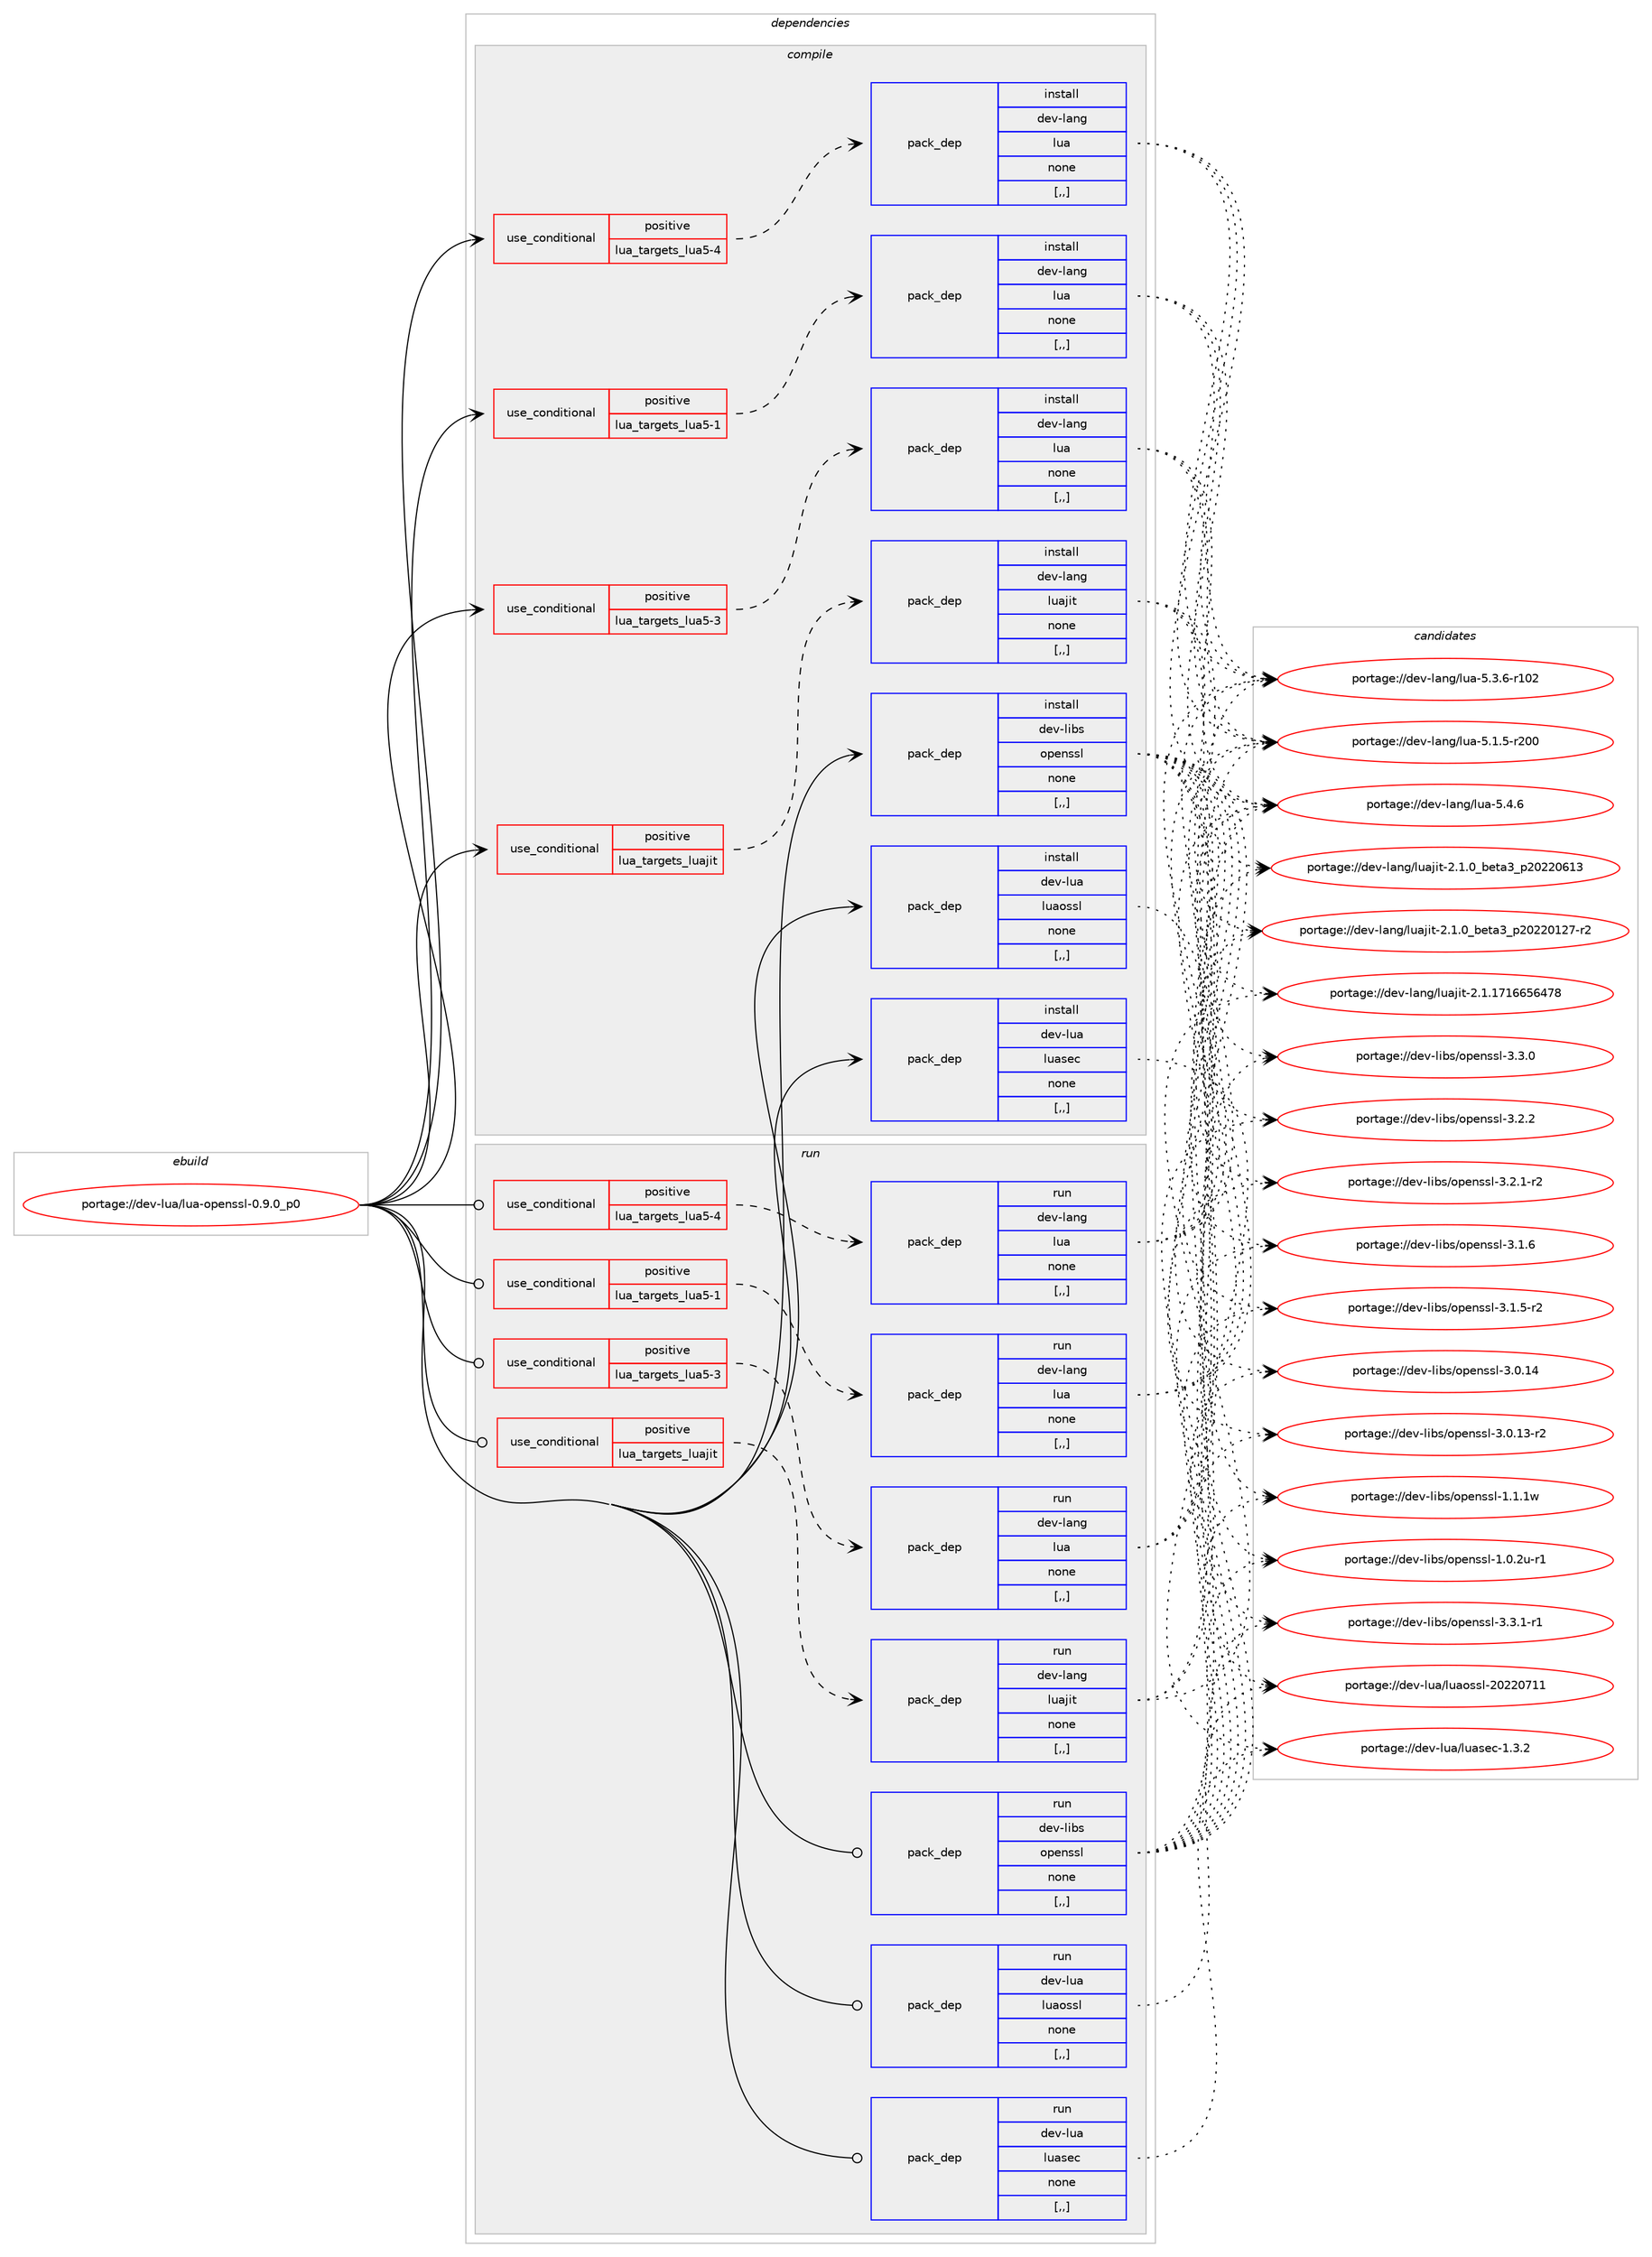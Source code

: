 digraph prolog {

# *************
# Graph options
# *************

newrank=true;
concentrate=true;
compound=true;
graph [rankdir=LR,fontname=Helvetica,fontsize=10,ranksep=1.5];#, ranksep=2.5, nodesep=0.2];
edge  [arrowhead=vee];
node  [fontname=Helvetica,fontsize=10];

# **********
# The ebuild
# **********

subgraph cluster_leftcol {
color=gray;
label=<<i>ebuild</i>>;
id [label="portage://dev-lua/lua-openssl-0.9.0_p0", color=red, width=4, href="../dev-lua/lua-openssl-0.9.0_p0.svg"];
}

# ****************
# The dependencies
# ****************

subgraph cluster_midcol {
color=gray;
label=<<i>dependencies</i>>;
subgraph cluster_compile {
fillcolor="#eeeeee";
style=filled;
label=<<i>compile</i>>;
subgraph cond29028 {
dependency116556 [label=<<TABLE BORDER="0" CELLBORDER="1" CELLSPACING="0" CELLPADDING="4"><TR><TD ROWSPAN="3" CELLPADDING="10">use_conditional</TD></TR><TR><TD>positive</TD></TR><TR><TD>lua_targets_lua5-1</TD></TR></TABLE>>, shape=none, color=red];
subgraph pack86329 {
dependency116557 [label=<<TABLE BORDER="0" CELLBORDER="1" CELLSPACING="0" CELLPADDING="4" WIDTH="220"><TR><TD ROWSPAN="6" CELLPADDING="30">pack_dep</TD></TR><TR><TD WIDTH="110">install</TD></TR><TR><TD>dev-lang</TD></TR><TR><TD>lua</TD></TR><TR><TD>none</TD></TR><TR><TD>[,,]</TD></TR></TABLE>>, shape=none, color=blue];
}
dependency116556:e -> dependency116557:w [weight=20,style="dashed",arrowhead="vee"];
}
id:e -> dependency116556:w [weight=20,style="solid",arrowhead="vee"];
subgraph cond29029 {
dependency116558 [label=<<TABLE BORDER="0" CELLBORDER="1" CELLSPACING="0" CELLPADDING="4"><TR><TD ROWSPAN="3" CELLPADDING="10">use_conditional</TD></TR><TR><TD>positive</TD></TR><TR><TD>lua_targets_lua5-3</TD></TR></TABLE>>, shape=none, color=red];
subgraph pack86330 {
dependency116559 [label=<<TABLE BORDER="0" CELLBORDER="1" CELLSPACING="0" CELLPADDING="4" WIDTH="220"><TR><TD ROWSPAN="6" CELLPADDING="30">pack_dep</TD></TR><TR><TD WIDTH="110">install</TD></TR><TR><TD>dev-lang</TD></TR><TR><TD>lua</TD></TR><TR><TD>none</TD></TR><TR><TD>[,,]</TD></TR></TABLE>>, shape=none, color=blue];
}
dependency116558:e -> dependency116559:w [weight=20,style="dashed",arrowhead="vee"];
}
id:e -> dependency116558:w [weight=20,style="solid",arrowhead="vee"];
subgraph cond29030 {
dependency116560 [label=<<TABLE BORDER="0" CELLBORDER="1" CELLSPACING="0" CELLPADDING="4"><TR><TD ROWSPAN="3" CELLPADDING="10">use_conditional</TD></TR><TR><TD>positive</TD></TR><TR><TD>lua_targets_lua5-4</TD></TR></TABLE>>, shape=none, color=red];
subgraph pack86331 {
dependency116561 [label=<<TABLE BORDER="0" CELLBORDER="1" CELLSPACING="0" CELLPADDING="4" WIDTH="220"><TR><TD ROWSPAN="6" CELLPADDING="30">pack_dep</TD></TR><TR><TD WIDTH="110">install</TD></TR><TR><TD>dev-lang</TD></TR><TR><TD>lua</TD></TR><TR><TD>none</TD></TR><TR><TD>[,,]</TD></TR></TABLE>>, shape=none, color=blue];
}
dependency116560:e -> dependency116561:w [weight=20,style="dashed",arrowhead="vee"];
}
id:e -> dependency116560:w [weight=20,style="solid",arrowhead="vee"];
subgraph cond29031 {
dependency116562 [label=<<TABLE BORDER="0" CELLBORDER="1" CELLSPACING="0" CELLPADDING="4"><TR><TD ROWSPAN="3" CELLPADDING="10">use_conditional</TD></TR><TR><TD>positive</TD></TR><TR><TD>lua_targets_luajit</TD></TR></TABLE>>, shape=none, color=red];
subgraph pack86332 {
dependency116563 [label=<<TABLE BORDER="0" CELLBORDER="1" CELLSPACING="0" CELLPADDING="4" WIDTH="220"><TR><TD ROWSPAN="6" CELLPADDING="30">pack_dep</TD></TR><TR><TD WIDTH="110">install</TD></TR><TR><TD>dev-lang</TD></TR><TR><TD>luajit</TD></TR><TR><TD>none</TD></TR><TR><TD>[,,]</TD></TR></TABLE>>, shape=none, color=blue];
}
dependency116562:e -> dependency116563:w [weight=20,style="dashed",arrowhead="vee"];
}
id:e -> dependency116562:w [weight=20,style="solid",arrowhead="vee"];
subgraph pack86333 {
dependency116564 [label=<<TABLE BORDER="0" CELLBORDER="1" CELLSPACING="0" CELLPADDING="4" WIDTH="220"><TR><TD ROWSPAN="6" CELLPADDING="30">pack_dep</TD></TR><TR><TD WIDTH="110">install</TD></TR><TR><TD>dev-libs</TD></TR><TR><TD>openssl</TD></TR><TR><TD>none</TD></TR><TR><TD>[,,]</TD></TR></TABLE>>, shape=none, color=blue];
}
id:e -> dependency116564:w [weight=20,style="solid",arrowhead="vee"];
subgraph pack86334 {
dependency116565 [label=<<TABLE BORDER="0" CELLBORDER="1" CELLSPACING="0" CELLPADDING="4" WIDTH="220"><TR><TD ROWSPAN="6" CELLPADDING="30">pack_dep</TD></TR><TR><TD WIDTH="110">install</TD></TR><TR><TD>dev-lua</TD></TR><TR><TD>luaossl</TD></TR><TR><TD>none</TD></TR><TR><TD>[,,]</TD></TR></TABLE>>, shape=none, color=blue];
}
id:e -> dependency116565:w [weight=20,style="solid",arrowhead="vee"];
subgraph pack86335 {
dependency116566 [label=<<TABLE BORDER="0" CELLBORDER="1" CELLSPACING="0" CELLPADDING="4" WIDTH="220"><TR><TD ROWSPAN="6" CELLPADDING="30">pack_dep</TD></TR><TR><TD WIDTH="110">install</TD></TR><TR><TD>dev-lua</TD></TR><TR><TD>luasec</TD></TR><TR><TD>none</TD></TR><TR><TD>[,,]</TD></TR></TABLE>>, shape=none, color=blue];
}
id:e -> dependency116566:w [weight=20,style="solid",arrowhead="vee"];
}
subgraph cluster_compileandrun {
fillcolor="#eeeeee";
style=filled;
label=<<i>compile and run</i>>;
}
subgraph cluster_run {
fillcolor="#eeeeee";
style=filled;
label=<<i>run</i>>;
subgraph cond29032 {
dependency116567 [label=<<TABLE BORDER="0" CELLBORDER="1" CELLSPACING="0" CELLPADDING="4"><TR><TD ROWSPAN="3" CELLPADDING="10">use_conditional</TD></TR><TR><TD>positive</TD></TR><TR><TD>lua_targets_lua5-1</TD></TR></TABLE>>, shape=none, color=red];
subgraph pack86336 {
dependency116568 [label=<<TABLE BORDER="0" CELLBORDER="1" CELLSPACING="0" CELLPADDING="4" WIDTH="220"><TR><TD ROWSPAN="6" CELLPADDING="30">pack_dep</TD></TR><TR><TD WIDTH="110">run</TD></TR><TR><TD>dev-lang</TD></TR><TR><TD>lua</TD></TR><TR><TD>none</TD></TR><TR><TD>[,,]</TD></TR></TABLE>>, shape=none, color=blue];
}
dependency116567:e -> dependency116568:w [weight=20,style="dashed",arrowhead="vee"];
}
id:e -> dependency116567:w [weight=20,style="solid",arrowhead="odot"];
subgraph cond29033 {
dependency116569 [label=<<TABLE BORDER="0" CELLBORDER="1" CELLSPACING="0" CELLPADDING="4"><TR><TD ROWSPAN="3" CELLPADDING="10">use_conditional</TD></TR><TR><TD>positive</TD></TR><TR><TD>lua_targets_lua5-3</TD></TR></TABLE>>, shape=none, color=red];
subgraph pack86337 {
dependency116570 [label=<<TABLE BORDER="0" CELLBORDER="1" CELLSPACING="0" CELLPADDING="4" WIDTH="220"><TR><TD ROWSPAN="6" CELLPADDING="30">pack_dep</TD></TR><TR><TD WIDTH="110">run</TD></TR><TR><TD>dev-lang</TD></TR><TR><TD>lua</TD></TR><TR><TD>none</TD></TR><TR><TD>[,,]</TD></TR></TABLE>>, shape=none, color=blue];
}
dependency116569:e -> dependency116570:w [weight=20,style="dashed",arrowhead="vee"];
}
id:e -> dependency116569:w [weight=20,style="solid",arrowhead="odot"];
subgraph cond29034 {
dependency116571 [label=<<TABLE BORDER="0" CELLBORDER="1" CELLSPACING="0" CELLPADDING="4"><TR><TD ROWSPAN="3" CELLPADDING="10">use_conditional</TD></TR><TR><TD>positive</TD></TR><TR><TD>lua_targets_lua5-4</TD></TR></TABLE>>, shape=none, color=red];
subgraph pack86338 {
dependency116572 [label=<<TABLE BORDER="0" CELLBORDER="1" CELLSPACING="0" CELLPADDING="4" WIDTH="220"><TR><TD ROWSPAN="6" CELLPADDING="30">pack_dep</TD></TR><TR><TD WIDTH="110">run</TD></TR><TR><TD>dev-lang</TD></TR><TR><TD>lua</TD></TR><TR><TD>none</TD></TR><TR><TD>[,,]</TD></TR></TABLE>>, shape=none, color=blue];
}
dependency116571:e -> dependency116572:w [weight=20,style="dashed",arrowhead="vee"];
}
id:e -> dependency116571:w [weight=20,style="solid",arrowhead="odot"];
subgraph cond29035 {
dependency116573 [label=<<TABLE BORDER="0" CELLBORDER="1" CELLSPACING="0" CELLPADDING="4"><TR><TD ROWSPAN="3" CELLPADDING="10">use_conditional</TD></TR><TR><TD>positive</TD></TR><TR><TD>lua_targets_luajit</TD></TR></TABLE>>, shape=none, color=red];
subgraph pack86339 {
dependency116574 [label=<<TABLE BORDER="0" CELLBORDER="1" CELLSPACING="0" CELLPADDING="4" WIDTH="220"><TR><TD ROWSPAN="6" CELLPADDING="30">pack_dep</TD></TR><TR><TD WIDTH="110">run</TD></TR><TR><TD>dev-lang</TD></TR><TR><TD>luajit</TD></TR><TR><TD>none</TD></TR><TR><TD>[,,]</TD></TR></TABLE>>, shape=none, color=blue];
}
dependency116573:e -> dependency116574:w [weight=20,style="dashed",arrowhead="vee"];
}
id:e -> dependency116573:w [weight=20,style="solid",arrowhead="odot"];
subgraph pack86340 {
dependency116575 [label=<<TABLE BORDER="0" CELLBORDER="1" CELLSPACING="0" CELLPADDING="4" WIDTH="220"><TR><TD ROWSPAN="6" CELLPADDING="30">pack_dep</TD></TR><TR><TD WIDTH="110">run</TD></TR><TR><TD>dev-libs</TD></TR><TR><TD>openssl</TD></TR><TR><TD>none</TD></TR><TR><TD>[,,]</TD></TR></TABLE>>, shape=none, color=blue];
}
id:e -> dependency116575:w [weight=20,style="solid",arrowhead="odot"];
subgraph pack86341 {
dependency116576 [label=<<TABLE BORDER="0" CELLBORDER="1" CELLSPACING="0" CELLPADDING="4" WIDTH="220"><TR><TD ROWSPAN="6" CELLPADDING="30">pack_dep</TD></TR><TR><TD WIDTH="110">run</TD></TR><TR><TD>dev-lua</TD></TR><TR><TD>luaossl</TD></TR><TR><TD>none</TD></TR><TR><TD>[,,]</TD></TR></TABLE>>, shape=none, color=blue];
}
id:e -> dependency116576:w [weight=20,style="solid",arrowhead="odot"];
subgraph pack86342 {
dependency116577 [label=<<TABLE BORDER="0" CELLBORDER="1" CELLSPACING="0" CELLPADDING="4" WIDTH="220"><TR><TD ROWSPAN="6" CELLPADDING="30">pack_dep</TD></TR><TR><TD WIDTH="110">run</TD></TR><TR><TD>dev-lua</TD></TR><TR><TD>luasec</TD></TR><TR><TD>none</TD></TR><TR><TD>[,,]</TD></TR></TABLE>>, shape=none, color=blue];
}
id:e -> dependency116577:w [weight=20,style="solid",arrowhead="odot"];
}
}

# **************
# The candidates
# **************

subgraph cluster_choices {
rank=same;
color=gray;
label=<<i>candidates</i>>;

subgraph choice86329 {
color=black;
nodesep=1;
choice10010111845108971101034710811797455346524654 [label="portage://dev-lang/lua-5.4.6", color=red, width=4,href="../dev-lang/lua-5.4.6.svg"];
choice1001011184510897110103471081179745534651465445114494850 [label="portage://dev-lang/lua-5.3.6-r102", color=red, width=4,href="../dev-lang/lua-5.3.6-r102.svg"];
choice1001011184510897110103471081179745534649465345114504848 [label="portage://dev-lang/lua-5.1.5-r200", color=red, width=4,href="../dev-lang/lua-5.1.5-r200.svg"];
dependency116557:e -> choice10010111845108971101034710811797455346524654:w [style=dotted,weight="100"];
dependency116557:e -> choice1001011184510897110103471081179745534651465445114494850:w [style=dotted,weight="100"];
dependency116557:e -> choice1001011184510897110103471081179745534649465345114504848:w [style=dotted,weight="100"];
}
subgraph choice86330 {
color=black;
nodesep=1;
choice10010111845108971101034710811797455346524654 [label="portage://dev-lang/lua-5.4.6", color=red, width=4,href="../dev-lang/lua-5.4.6.svg"];
choice1001011184510897110103471081179745534651465445114494850 [label="portage://dev-lang/lua-5.3.6-r102", color=red, width=4,href="../dev-lang/lua-5.3.6-r102.svg"];
choice1001011184510897110103471081179745534649465345114504848 [label="portage://dev-lang/lua-5.1.5-r200", color=red, width=4,href="../dev-lang/lua-5.1.5-r200.svg"];
dependency116559:e -> choice10010111845108971101034710811797455346524654:w [style=dotted,weight="100"];
dependency116559:e -> choice1001011184510897110103471081179745534651465445114494850:w [style=dotted,weight="100"];
dependency116559:e -> choice1001011184510897110103471081179745534649465345114504848:w [style=dotted,weight="100"];
}
subgraph choice86331 {
color=black;
nodesep=1;
choice10010111845108971101034710811797455346524654 [label="portage://dev-lang/lua-5.4.6", color=red, width=4,href="../dev-lang/lua-5.4.6.svg"];
choice1001011184510897110103471081179745534651465445114494850 [label="portage://dev-lang/lua-5.3.6-r102", color=red, width=4,href="../dev-lang/lua-5.3.6-r102.svg"];
choice1001011184510897110103471081179745534649465345114504848 [label="portage://dev-lang/lua-5.1.5-r200", color=red, width=4,href="../dev-lang/lua-5.1.5-r200.svg"];
dependency116561:e -> choice10010111845108971101034710811797455346524654:w [style=dotted,weight="100"];
dependency116561:e -> choice1001011184510897110103471081179745534651465445114494850:w [style=dotted,weight="100"];
dependency116561:e -> choice1001011184510897110103471081179745534649465345114504848:w [style=dotted,weight="100"];
}
subgraph choice86332 {
color=black;
nodesep=1;
choice10010111845108971101034710811797106105116455046494649554954545354525556 [label="portage://dev-lang/luajit-2.1.1716656478", color=red, width=4,href="../dev-lang/luajit-2.1.1716656478.svg"];
choice1001011184510897110103471081179710610511645504649464895981011169751951125048505048544951 [label="portage://dev-lang/luajit-2.1.0_beta3_p20220613", color=red, width=4,href="../dev-lang/luajit-2.1.0_beta3_p20220613.svg"];
choice10010111845108971101034710811797106105116455046494648959810111697519511250485050484950554511450 [label="portage://dev-lang/luajit-2.1.0_beta3_p20220127-r2", color=red, width=4,href="../dev-lang/luajit-2.1.0_beta3_p20220127-r2.svg"];
dependency116563:e -> choice10010111845108971101034710811797106105116455046494649554954545354525556:w [style=dotted,weight="100"];
dependency116563:e -> choice1001011184510897110103471081179710610511645504649464895981011169751951125048505048544951:w [style=dotted,weight="100"];
dependency116563:e -> choice10010111845108971101034710811797106105116455046494648959810111697519511250485050484950554511450:w [style=dotted,weight="100"];
}
subgraph choice86333 {
color=black;
nodesep=1;
choice1001011184510810598115471111121011101151151084551465146494511449 [label="portage://dev-libs/openssl-3.3.1-r1", color=red, width=4,href="../dev-libs/openssl-3.3.1-r1.svg"];
choice100101118451081059811547111112101110115115108455146514648 [label="portage://dev-libs/openssl-3.3.0", color=red, width=4,href="../dev-libs/openssl-3.3.0.svg"];
choice100101118451081059811547111112101110115115108455146504650 [label="portage://dev-libs/openssl-3.2.2", color=red, width=4,href="../dev-libs/openssl-3.2.2.svg"];
choice1001011184510810598115471111121011101151151084551465046494511450 [label="portage://dev-libs/openssl-3.2.1-r2", color=red, width=4,href="../dev-libs/openssl-3.2.1-r2.svg"];
choice100101118451081059811547111112101110115115108455146494654 [label="portage://dev-libs/openssl-3.1.6", color=red, width=4,href="../dev-libs/openssl-3.1.6.svg"];
choice1001011184510810598115471111121011101151151084551464946534511450 [label="portage://dev-libs/openssl-3.1.5-r2", color=red, width=4,href="../dev-libs/openssl-3.1.5-r2.svg"];
choice10010111845108105981154711111210111011511510845514648464952 [label="portage://dev-libs/openssl-3.0.14", color=red, width=4,href="../dev-libs/openssl-3.0.14.svg"];
choice100101118451081059811547111112101110115115108455146484649514511450 [label="portage://dev-libs/openssl-3.0.13-r2", color=red, width=4,href="../dev-libs/openssl-3.0.13-r2.svg"];
choice100101118451081059811547111112101110115115108454946494649119 [label="portage://dev-libs/openssl-1.1.1w", color=red, width=4,href="../dev-libs/openssl-1.1.1w.svg"];
choice1001011184510810598115471111121011101151151084549464846501174511449 [label="portage://dev-libs/openssl-1.0.2u-r1", color=red, width=4,href="../dev-libs/openssl-1.0.2u-r1.svg"];
dependency116564:e -> choice1001011184510810598115471111121011101151151084551465146494511449:w [style=dotted,weight="100"];
dependency116564:e -> choice100101118451081059811547111112101110115115108455146514648:w [style=dotted,weight="100"];
dependency116564:e -> choice100101118451081059811547111112101110115115108455146504650:w [style=dotted,weight="100"];
dependency116564:e -> choice1001011184510810598115471111121011101151151084551465046494511450:w [style=dotted,weight="100"];
dependency116564:e -> choice100101118451081059811547111112101110115115108455146494654:w [style=dotted,weight="100"];
dependency116564:e -> choice1001011184510810598115471111121011101151151084551464946534511450:w [style=dotted,weight="100"];
dependency116564:e -> choice10010111845108105981154711111210111011511510845514648464952:w [style=dotted,weight="100"];
dependency116564:e -> choice100101118451081059811547111112101110115115108455146484649514511450:w [style=dotted,weight="100"];
dependency116564:e -> choice100101118451081059811547111112101110115115108454946494649119:w [style=dotted,weight="100"];
dependency116564:e -> choice1001011184510810598115471111121011101151151084549464846501174511449:w [style=dotted,weight="100"];
}
subgraph choice86334 {
color=black;
nodesep=1;
choice10010111845108117974710811797111115115108455048505048554949 [label="portage://dev-lua/luaossl-20220711", color=red, width=4,href="../dev-lua/luaossl-20220711.svg"];
dependency116565:e -> choice10010111845108117974710811797111115115108455048505048554949:w [style=dotted,weight="100"];
}
subgraph choice86335 {
color=black;
nodesep=1;
choice1001011184510811797471081179711510199454946514650 [label="portage://dev-lua/luasec-1.3.2", color=red, width=4,href="../dev-lua/luasec-1.3.2.svg"];
dependency116566:e -> choice1001011184510811797471081179711510199454946514650:w [style=dotted,weight="100"];
}
subgraph choice86336 {
color=black;
nodesep=1;
choice10010111845108971101034710811797455346524654 [label="portage://dev-lang/lua-5.4.6", color=red, width=4,href="../dev-lang/lua-5.4.6.svg"];
choice1001011184510897110103471081179745534651465445114494850 [label="portage://dev-lang/lua-5.3.6-r102", color=red, width=4,href="../dev-lang/lua-5.3.6-r102.svg"];
choice1001011184510897110103471081179745534649465345114504848 [label="portage://dev-lang/lua-5.1.5-r200", color=red, width=4,href="../dev-lang/lua-5.1.5-r200.svg"];
dependency116568:e -> choice10010111845108971101034710811797455346524654:w [style=dotted,weight="100"];
dependency116568:e -> choice1001011184510897110103471081179745534651465445114494850:w [style=dotted,weight="100"];
dependency116568:e -> choice1001011184510897110103471081179745534649465345114504848:w [style=dotted,weight="100"];
}
subgraph choice86337 {
color=black;
nodesep=1;
choice10010111845108971101034710811797455346524654 [label="portage://dev-lang/lua-5.4.6", color=red, width=4,href="../dev-lang/lua-5.4.6.svg"];
choice1001011184510897110103471081179745534651465445114494850 [label="portage://dev-lang/lua-5.3.6-r102", color=red, width=4,href="../dev-lang/lua-5.3.6-r102.svg"];
choice1001011184510897110103471081179745534649465345114504848 [label="portage://dev-lang/lua-5.1.5-r200", color=red, width=4,href="../dev-lang/lua-5.1.5-r200.svg"];
dependency116570:e -> choice10010111845108971101034710811797455346524654:w [style=dotted,weight="100"];
dependency116570:e -> choice1001011184510897110103471081179745534651465445114494850:w [style=dotted,weight="100"];
dependency116570:e -> choice1001011184510897110103471081179745534649465345114504848:w [style=dotted,weight="100"];
}
subgraph choice86338 {
color=black;
nodesep=1;
choice10010111845108971101034710811797455346524654 [label="portage://dev-lang/lua-5.4.6", color=red, width=4,href="../dev-lang/lua-5.4.6.svg"];
choice1001011184510897110103471081179745534651465445114494850 [label="portage://dev-lang/lua-5.3.6-r102", color=red, width=4,href="../dev-lang/lua-5.3.6-r102.svg"];
choice1001011184510897110103471081179745534649465345114504848 [label="portage://dev-lang/lua-5.1.5-r200", color=red, width=4,href="../dev-lang/lua-5.1.5-r200.svg"];
dependency116572:e -> choice10010111845108971101034710811797455346524654:w [style=dotted,weight="100"];
dependency116572:e -> choice1001011184510897110103471081179745534651465445114494850:w [style=dotted,weight="100"];
dependency116572:e -> choice1001011184510897110103471081179745534649465345114504848:w [style=dotted,weight="100"];
}
subgraph choice86339 {
color=black;
nodesep=1;
choice10010111845108971101034710811797106105116455046494649554954545354525556 [label="portage://dev-lang/luajit-2.1.1716656478", color=red, width=4,href="../dev-lang/luajit-2.1.1716656478.svg"];
choice1001011184510897110103471081179710610511645504649464895981011169751951125048505048544951 [label="portage://dev-lang/luajit-2.1.0_beta3_p20220613", color=red, width=4,href="../dev-lang/luajit-2.1.0_beta3_p20220613.svg"];
choice10010111845108971101034710811797106105116455046494648959810111697519511250485050484950554511450 [label="portage://dev-lang/luajit-2.1.0_beta3_p20220127-r2", color=red, width=4,href="../dev-lang/luajit-2.1.0_beta3_p20220127-r2.svg"];
dependency116574:e -> choice10010111845108971101034710811797106105116455046494649554954545354525556:w [style=dotted,weight="100"];
dependency116574:e -> choice1001011184510897110103471081179710610511645504649464895981011169751951125048505048544951:w [style=dotted,weight="100"];
dependency116574:e -> choice10010111845108971101034710811797106105116455046494648959810111697519511250485050484950554511450:w [style=dotted,weight="100"];
}
subgraph choice86340 {
color=black;
nodesep=1;
choice1001011184510810598115471111121011101151151084551465146494511449 [label="portage://dev-libs/openssl-3.3.1-r1", color=red, width=4,href="../dev-libs/openssl-3.3.1-r1.svg"];
choice100101118451081059811547111112101110115115108455146514648 [label="portage://dev-libs/openssl-3.3.0", color=red, width=4,href="../dev-libs/openssl-3.3.0.svg"];
choice100101118451081059811547111112101110115115108455146504650 [label="portage://dev-libs/openssl-3.2.2", color=red, width=4,href="../dev-libs/openssl-3.2.2.svg"];
choice1001011184510810598115471111121011101151151084551465046494511450 [label="portage://dev-libs/openssl-3.2.1-r2", color=red, width=4,href="../dev-libs/openssl-3.2.1-r2.svg"];
choice100101118451081059811547111112101110115115108455146494654 [label="portage://dev-libs/openssl-3.1.6", color=red, width=4,href="../dev-libs/openssl-3.1.6.svg"];
choice1001011184510810598115471111121011101151151084551464946534511450 [label="portage://dev-libs/openssl-3.1.5-r2", color=red, width=4,href="../dev-libs/openssl-3.1.5-r2.svg"];
choice10010111845108105981154711111210111011511510845514648464952 [label="portage://dev-libs/openssl-3.0.14", color=red, width=4,href="../dev-libs/openssl-3.0.14.svg"];
choice100101118451081059811547111112101110115115108455146484649514511450 [label="portage://dev-libs/openssl-3.0.13-r2", color=red, width=4,href="../dev-libs/openssl-3.0.13-r2.svg"];
choice100101118451081059811547111112101110115115108454946494649119 [label="portage://dev-libs/openssl-1.1.1w", color=red, width=4,href="../dev-libs/openssl-1.1.1w.svg"];
choice1001011184510810598115471111121011101151151084549464846501174511449 [label="portage://dev-libs/openssl-1.0.2u-r1", color=red, width=4,href="../dev-libs/openssl-1.0.2u-r1.svg"];
dependency116575:e -> choice1001011184510810598115471111121011101151151084551465146494511449:w [style=dotted,weight="100"];
dependency116575:e -> choice100101118451081059811547111112101110115115108455146514648:w [style=dotted,weight="100"];
dependency116575:e -> choice100101118451081059811547111112101110115115108455146504650:w [style=dotted,weight="100"];
dependency116575:e -> choice1001011184510810598115471111121011101151151084551465046494511450:w [style=dotted,weight="100"];
dependency116575:e -> choice100101118451081059811547111112101110115115108455146494654:w [style=dotted,weight="100"];
dependency116575:e -> choice1001011184510810598115471111121011101151151084551464946534511450:w [style=dotted,weight="100"];
dependency116575:e -> choice10010111845108105981154711111210111011511510845514648464952:w [style=dotted,weight="100"];
dependency116575:e -> choice100101118451081059811547111112101110115115108455146484649514511450:w [style=dotted,weight="100"];
dependency116575:e -> choice100101118451081059811547111112101110115115108454946494649119:w [style=dotted,weight="100"];
dependency116575:e -> choice1001011184510810598115471111121011101151151084549464846501174511449:w [style=dotted,weight="100"];
}
subgraph choice86341 {
color=black;
nodesep=1;
choice10010111845108117974710811797111115115108455048505048554949 [label="portage://dev-lua/luaossl-20220711", color=red, width=4,href="../dev-lua/luaossl-20220711.svg"];
dependency116576:e -> choice10010111845108117974710811797111115115108455048505048554949:w [style=dotted,weight="100"];
}
subgraph choice86342 {
color=black;
nodesep=1;
choice1001011184510811797471081179711510199454946514650 [label="portage://dev-lua/luasec-1.3.2", color=red, width=4,href="../dev-lua/luasec-1.3.2.svg"];
dependency116577:e -> choice1001011184510811797471081179711510199454946514650:w [style=dotted,weight="100"];
}
}

}
